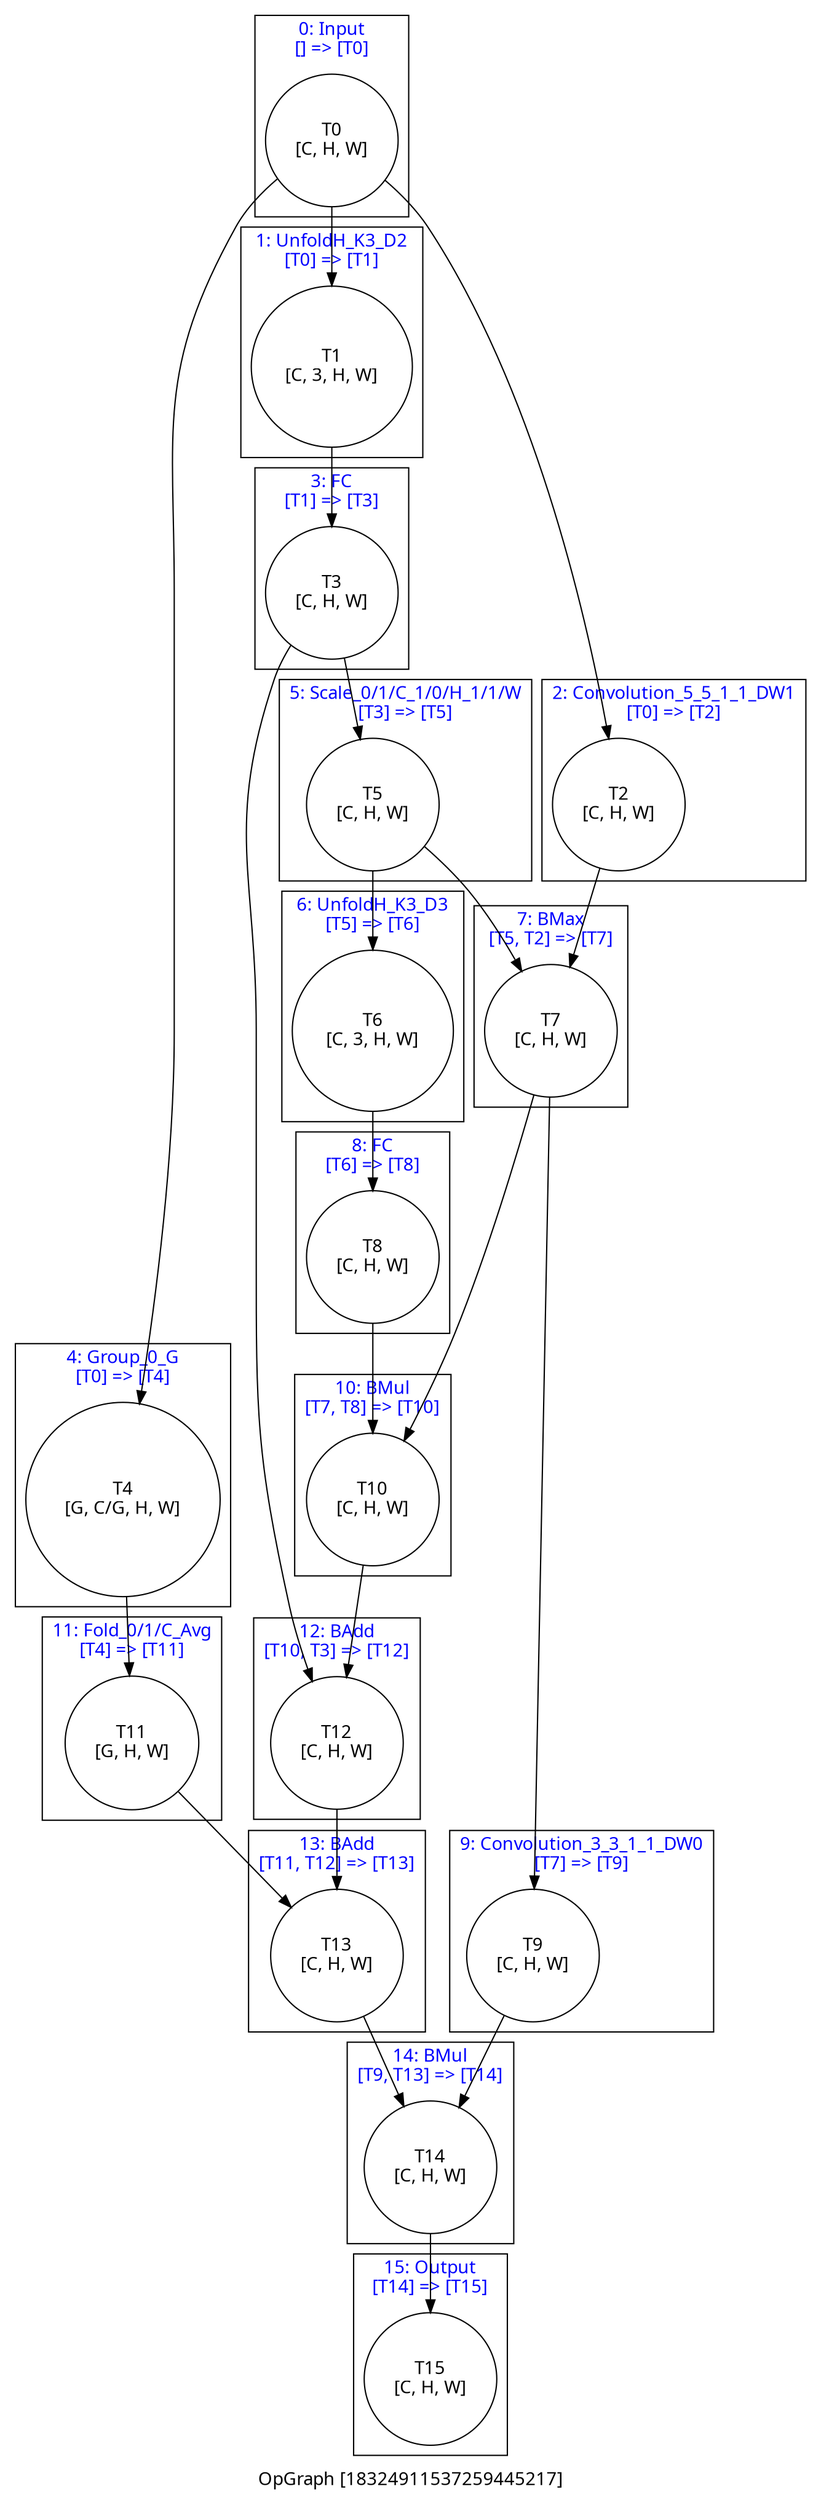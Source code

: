 digraph OpGraph {
    label = "OpGraph [18324911537259445217]"
    fontname = "Graphik";
    subgraph tensors {
        node [shape = circle, color = black, fontname = "Graphik"]
        t_0; t_1; t_2; t_3; t_4; t_5; t_6; t_7; t_8; t_9; t_10; t_11; t_12; t_13; t_14; t_15; 
    }
    subgraph cluster_0 {
        fontcolor = blue;
        label = "0: Input\n[] => [T0]";
        t_0 [label = "T0\n[C, H, W]"];
    }
    subgraph cluster_1 {
        fontcolor = blue;
        label = "1: UnfoldH_K3_D2\n[T0] => [T1]";
        t_1 [label = "T1\n[C, 3, H, W]"];
    }
    subgraph cluster_2 {
        fontcolor = blue;
        label = "2: Convolution_5_5_1_1_DW1\n[T0] => [T2]";
        t_2 [label = "T2\n[C, H, W]"];
    }
    subgraph cluster_3 {
        fontcolor = blue;
        label = "3: FC\n[T1] => [T3]";
        t_3 [label = "T3\n[C, H, W]"];
    }
    subgraph cluster_4 {
        fontcolor = blue;
        label = "4: Group_0_G\n[T0] => [T4]";
        t_4 [label = "T4\n[G, C/G, H, W]"];
    }
    subgraph cluster_5 {
        fontcolor = blue;
        label = "5: Scale_0/1/C_1/0/H_1/1/W\n[T3] => [T5]";
        t_5 [label = "T5\n[C, H, W]"];
    }
    subgraph cluster_6 {
        fontcolor = blue;
        label = "6: UnfoldH_K3_D3\n[T5] => [T6]";
        t_6 [label = "T6\n[C, 3, H, W]"];
    }
    subgraph cluster_7 {
        fontcolor = blue;
        label = "7: BMax\n[T5, T2] => [T7]";
        t_7 [label = "T7\n[C, H, W]"];
    }
    subgraph cluster_8 {
        fontcolor = blue;
        label = "8: FC\n[T6] => [T8]";
        t_8 [label = "T8\n[C, H, W]"];
    }
    subgraph cluster_9 {
        fontcolor = blue;
        label = "9: Convolution_3_3_1_1_DW0\n[T7] => [T9]";
        t_9 [label = "T9\n[C, H, W]"];
    }
    subgraph cluster_10 {
        fontcolor = blue;
        label = "10: BMul\n[T7, T8] => [T10]";
        t_10 [label = "T10\n[C, H, W]"];
    }
    subgraph cluster_11 {
        fontcolor = blue;
        label = "11: Fold_0/1/C_Avg\n[T4] => [T11]";
        t_11 [label = "T11\n[G, H, W]"];
    }
    subgraph cluster_12 {
        fontcolor = blue;
        label = "12: BAdd\n[T10, T3] => [T12]";
        t_12 [label = "T12\n[C, H, W]"];
    }
    subgraph cluster_13 {
        fontcolor = blue;
        label = "13: BAdd\n[T11, T12] => [T13]";
        t_13 [label = "T13\n[C, H, W]"];
    }
    subgraph cluster_14 {
        fontcolor = blue;
        label = "14: BMul\n[T9, T13] => [T14]";
        t_14 [label = "T14\n[C, H, W]"];
    }
    subgraph cluster_15 {
        fontcolor = blue;
        label = "15: Output\n[T14] => [T15]";
        t_15 [label = "T15\n[C, H, W]"];
    }
    t_0 -> t_1;
    t_0 -> t_2;
    t_0 -> t_4;
    t_1 -> t_3;
    t_2 -> t_7;
    t_3 -> t_5;
    t_3 -> t_12;
    t_4 -> t_11;
    t_5 -> t_6;
    t_5 -> t_7;
    t_6 -> t_8;
    t_7 -> t_9;
    t_7 -> t_10;
    t_8 -> t_10;
    t_9 -> t_14;
    t_10 -> t_12;
    t_11 -> t_13;
    t_12 -> t_13;
    t_13 -> t_14;
    t_14 -> t_15;
}

